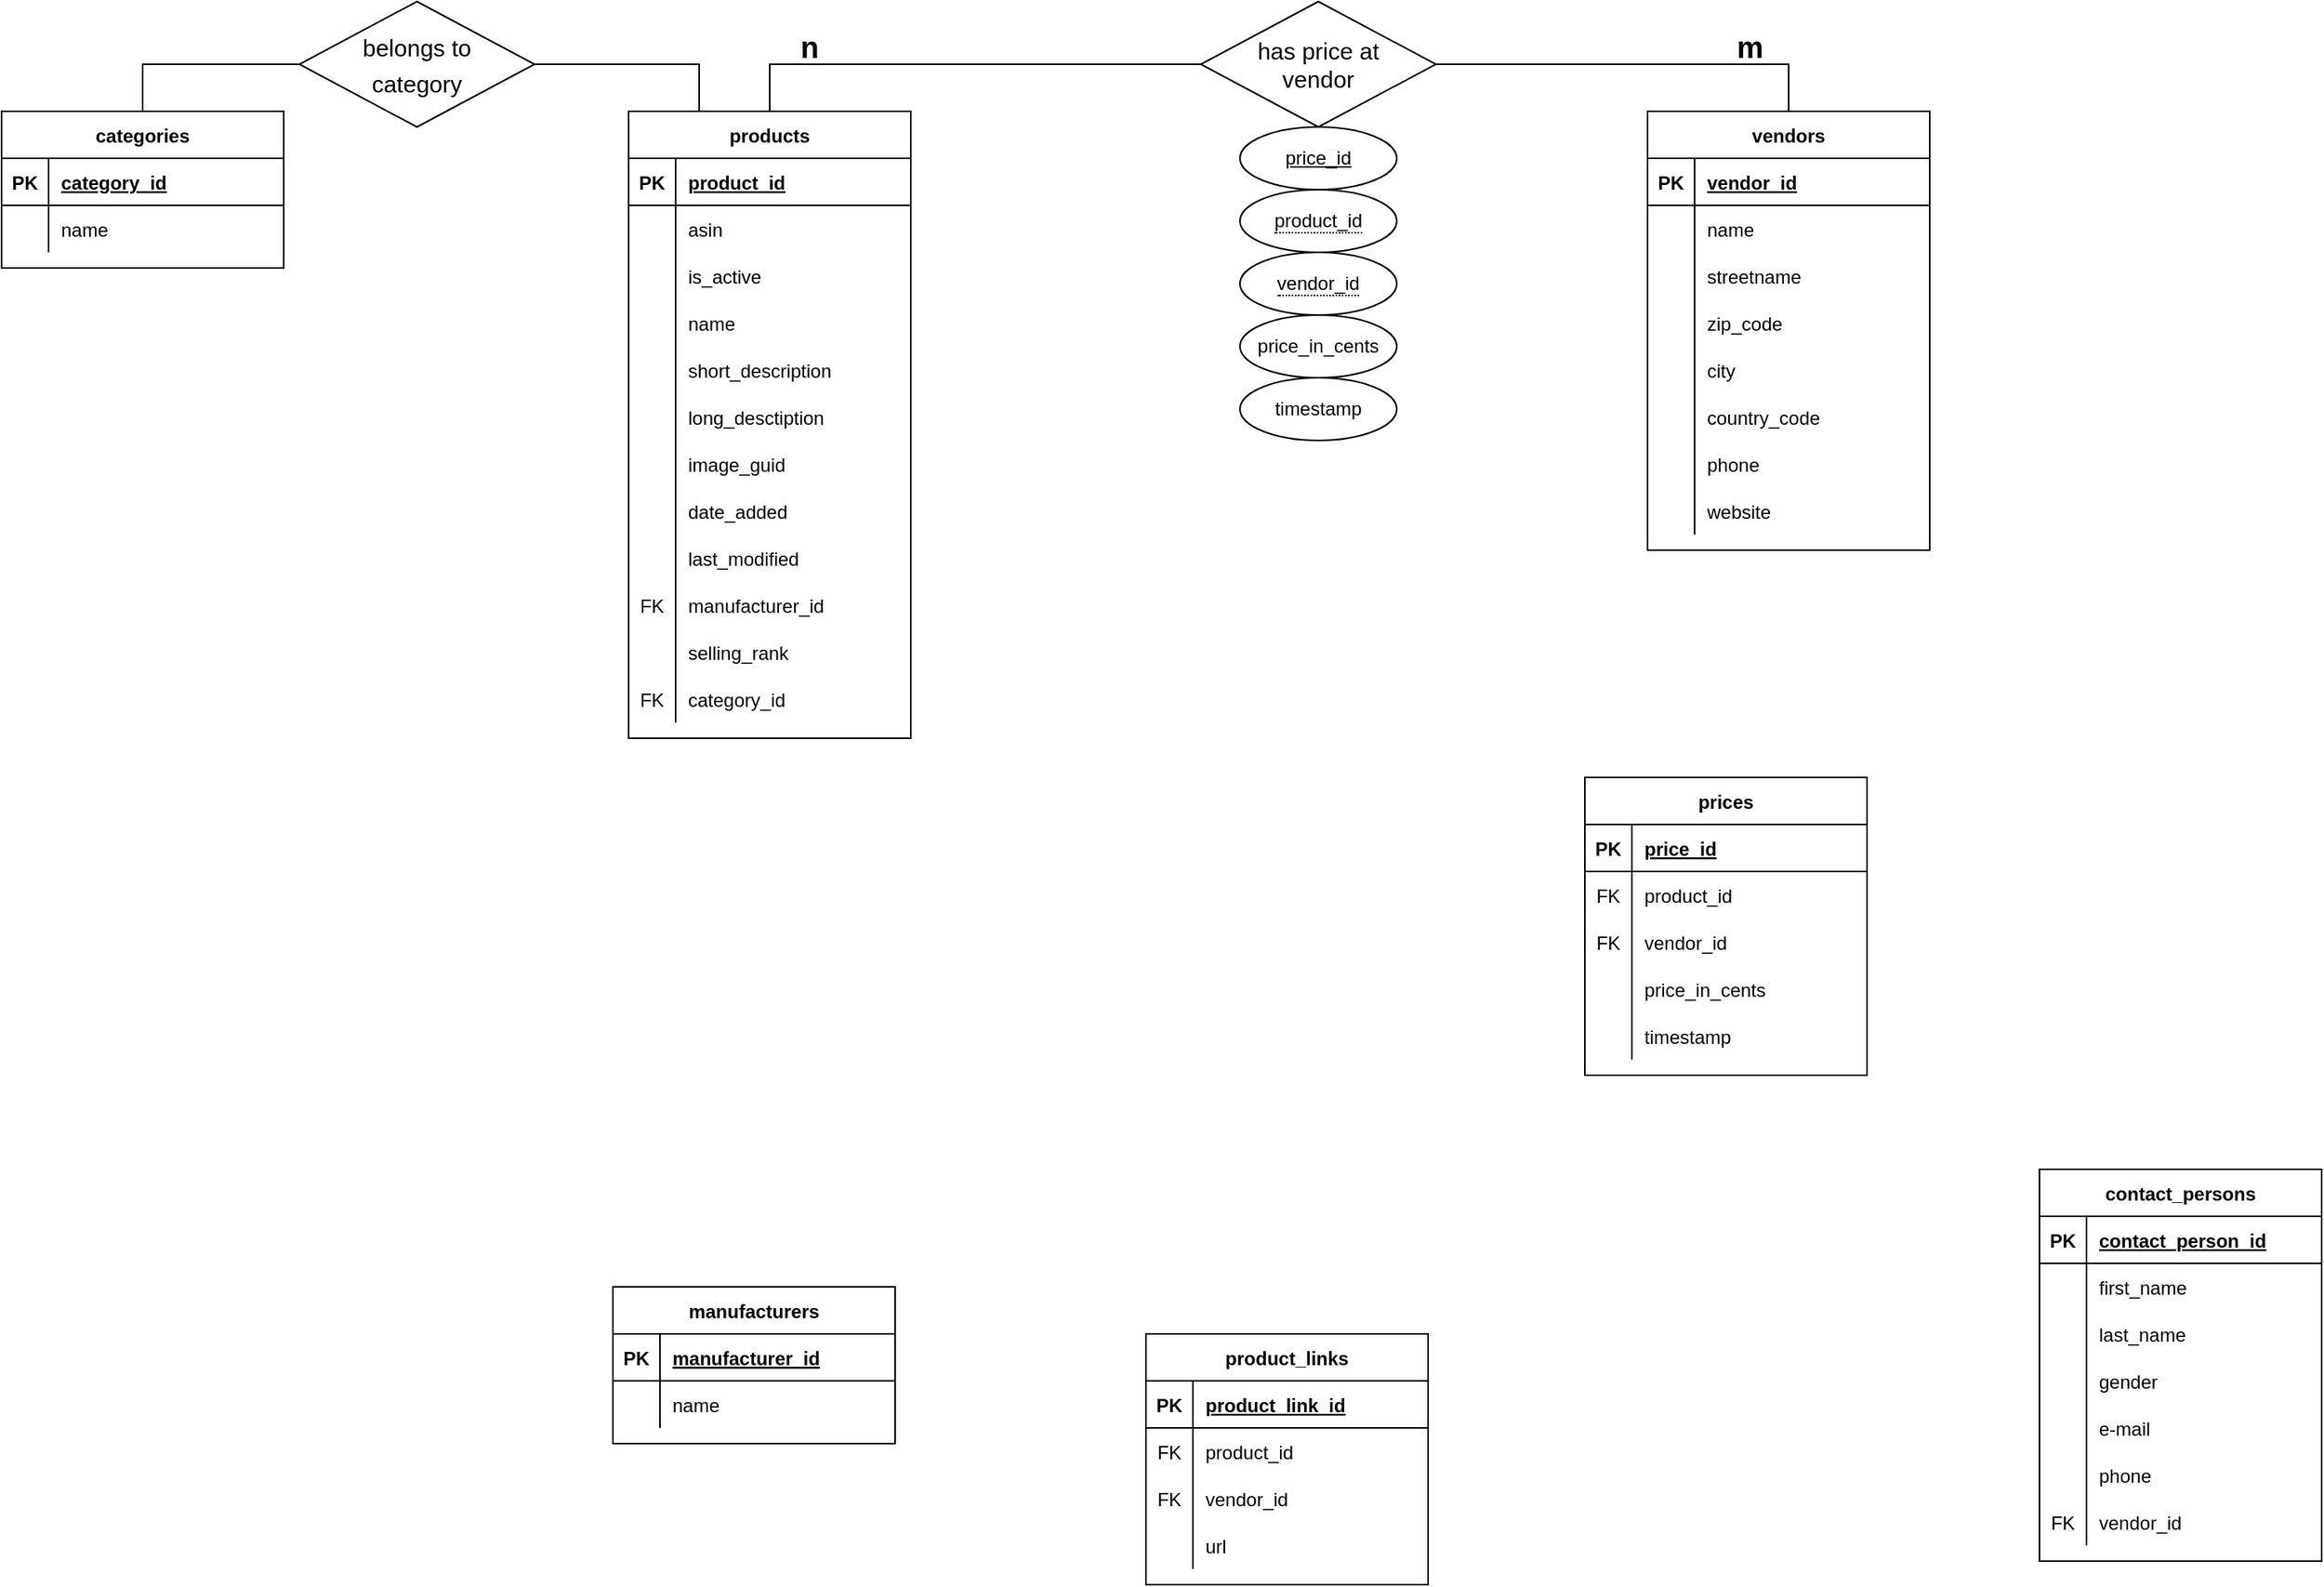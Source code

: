 <mxfile version="13.10.0" type="github">
  <diagram id="FPyRA7wo-ujURyNpJayc" name="Page-1">
    <mxGraphModel dx="1941" dy="1120" grid="1" gridSize="10" guides="1" tooltips="1" connect="1" arrows="1" fold="1" page="1" pageScale="1" pageWidth="827" pageHeight="1169" math="0" shadow="0">
      <root>
        <mxCell id="0" />
        <mxCell id="1" parent="0" />
        <mxCell id="eapyg9Jbp8PL5M-LjnbU-158" style="edgeStyle=orthogonalEdgeStyle;rounded=0;orthogonalLoop=1;jettySize=auto;html=1;exitX=0.25;exitY=0;exitDx=0;exitDy=0;entryX=1;entryY=0.5;entryDx=0;entryDy=0;fontSize=19;endArrow=none;endFill=0;" edge="1" parent="1" source="eapyg9Jbp8PL5M-LjnbU-1" target="eapyg9Jbp8PL5M-LjnbU-157">
          <mxGeometry relative="1" as="geometry" />
        </mxCell>
        <mxCell id="eapyg9Jbp8PL5M-LjnbU-1" value="products" style="shape=table;startSize=30;container=1;collapsible=1;childLayout=tableLayout;fixedRows=1;rowLines=0;fontStyle=1;align=center;resizeLast=1;" vertex="1" parent="1">
          <mxGeometry x="120" y="160" width="180" height="400" as="geometry" />
        </mxCell>
        <mxCell id="eapyg9Jbp8PL5M-LjnbU-2" value="" style="shape=partialRectangle;collapsible=0;dropTarget=0;pointerEvents=0;fillColor=none;top=0;left=0;bottom=1;right=0;points=[[0,0.5],[1,0.5]];portConstraint=eastwest;" vertex="1" parent="eapyg9Jbp8PL5M-LjnbU-1">
          <mxGeometry y="30" width="180" height="30" as="geometry" />
        </mxCell>
        <mxCell id="eapyg9Jbp8PL5M-LjnbU-3" value="PK" style="shape=partialRectangle;connectable=0;fillColor=none;top=0;left=0;bottom=0;right=0;fontStyle=1;overflow=hidden;" vertex="1" parent="eapyg9Jbp8PL5M-LjnbU-2">
          <mxGeometry width="30" height="30" as="geometry" />
        </mxCell>
        <mxCell id="eapyg9Jbp8PL5M-LjnbU-4" value="product_id" style="shape=partialRectangle;connectable=0;fillColor=none;top=0;left=0;bottom=0;right=0;align=left;spacingLeft=6;fontStyle=5;overflow=hidden;" vertex="1" parent="eapyg9Jbp8PL5M-LjnbU-2">
          <mxGeometry x="30" width="150" height="30" as="geometry" />
        </mxCell>
        <mxCell id="eapyg9Jbp8PL5M-LjnbU-5" value="" style="shape=partialRectangle;collapsible=0;dropTarget=0;pointerEvents=0;fillColor=none;top=0;left=0;bottom=0;right=0;points=[[0,0.5],[1,0.5]];portConstraint=eastwest;" vertex="1" parent="eapyg9Jbp8PL5M-LjnbU-1">
          <mxGeometry y="60" width="180" height="30" as="geometry" />
        </mxCell>
        <mxCell id="eapyg9Jbp8PL5M-LjnbU-6" value="" style="shape=partialRectangle;connectable=0;fillColor=none;top=0;left=0;bottom=0;right=0;editable=1;overflow=hidden;" vertex="1" parent="eapyg9Jbp8PL5M-LjnbU-5">
          <mxGeometry width="30" height="30" as="geometry" />
        </mxCell>
        <mxCell id="eapyg9Jbp8PL5M-LjnbU-7" value="asin" style="shape=partialRectangle;connectable=0;fillColor=none;top=0;left=0;bottom=0;right=0;align=left;spacingLeft=6;overflow=hidden;" vertex="1" parent="eapyg9Jbp8PL5M-LjnbU-5">
          <mxGeometry x="30" width="150" height="30" as="geometry" />
        </mxCell>
        <mxCell id="eapyg9Jbp8PL5M-LjnbU-8" value="" style="shape=partialRectangle;collapsible=0;dropTarget=0;pointerEvents=0;fillColor=none;top=0;left=0;bottom=0;right=0;points=[[0,0.5],[1,0.5]];portConstraint=eastwest;" vertex="1" parent="eapyg9Jbp8PL5M-LjnbU-1">
          <mxGeometry y="90" width="180" height="30" as="geometry" />
        </mxCell>
        <mxCell id="eapyg9Jbp8PL5M-LjnbU-9" value="" style="shape=partialRectangle;connectable=0;fillColor=none;top=0;left=0;bottom=0;right=0;editable=1;overflow=hidden;" vertex="1" parent="eapyg9Jbp8PL5M-LjnbU-8">
          <mxGeometry width="30" height="30" as="geometry" />
        </mxCell>
        <mxCell id="eapyg9Jbp8PL5M-LjnbU-10" value="is_active" style="shape=partialRectangle;connectable=0;fillColor=none;top=0;left=0;bottom=0;right=0;align=left;spacingLeft=6;overflow=hidden;" vertex="1" parent="eapyg9Jbp8PL5M-LjnbU-8">
          <mxGeometry x="30" width="150" height="30" as="geometry" />
        </mxCell>
        <mxCell id="eapyg9Jbp8PL5M-LjnbU-11" value="" style="shape=partialRectangle;collapsible=0;dropTarget=0;pointerEvents=0;fillColor=none;top=0;left=0;bottom=0;right=0;points=[[0,0.5],[1,0.5]];portConstraint=eastwest;" vertex="1" parent="eapyg9Jbp8PL5M-LjnbU-1">
          <mxGeometry y="120" width="180" height="30" as="geometry" />
        </mxCell>
        <mxCell id="eapyg9Jbp8PL5M-LjnbU-12" value="" style="shape=partialRectangle;connectable=0;fillColor=none;top=0;left=0;bottom=0;right=0;editable=1;overflow=hidden;" vertex="1" parent="eapyg9Jbp8PL5M-LjnbU-11">
          <mxGeometry width="30" height="30" as="geometry" />
        </mxCell>
        <mxCell id="eapyg9Jbp8PL5M-LjnbU-13" value="name" style="shape=partialRectangle;connectable=0;fillColor=none;top=0;left=0;bottom=0;right=0;align=left;spacingLeft=6;overflow=hidden;" vertex="1" parent="eapyg9Jbp8PL5M-LjnbU-11">
          <mxGeometry x="30" width="150" height="30" as="geometry" />
        </mxCell>
        <mxCell id="eapyg9Jbp8PL5M-LjnbU-116" style="shape=partialRectangle;collapsible=0;dropTarget=0;pointerEvents=0;fillColor=none;top=0;left=0;bottom=0;right=0;points=[[0,0.5],[1,0.5]];portConstraint=eastwest;" vertex="1" parent="eapyg9Jbp8PL5M-LjnbU-1">
          <mxGeometry y="150" width="180" height="30" as="geometry" />
        </mxCell>
        <mxCell id="eapyg9Jbp8PL5M-LjnbU-117" style="shape=partialRectangle;connectable=0;fillColor=none;top=0;left=0;bottom=0;right=0;editable=1;overflow=hidden;" vertex="1" parent="eapyg9Jbp8PL5M-LjnbU-116">
          <mxGeometry width="30" height="30" as="geometry" />
        </mxCell>
        <mxCell id="eapyg9Jbp8PL5M-LjnbU-118" value="short_description" style="shape=partialRectangle;connectable=0;fillColor=none;top=0;left=0;bottom=0;right=0;align=left;spacingLeft=6;overflow=hidden;" vertex="1" parent="eapyg9Jbp8PL5M-LjnbU-116">
          <mxGeometry x="30" width="150" height="30" as="geometry" />
        </mxCell>
        <mxCell id="eapyg9Jbp8PL5M-LjnbU-113" style="shape=partialRectangle;collapsible=0;dropTarget=0;pointerEvents=0;fillColor=none;top=0;left=0;bottom=0;right=0;points=[[0,0.5],[1,0.5]];portConstraint=eastwest;" vertex="1" parent="eapyg9Jbp8PL5M-LjnbU-1">
          <mxGeometry y="180" width="180" height="30" as="geometry" />
        </mxCell>
        <mxCell id="eapyg9Jbp8PL5M-LjnbU-114" style="shape=partialRectangle;connectable=0;fillColor=none;top=0;left=0;bottom=0;right=0;editable=1;overflow=hidden;" vertex="1" parent="eapyg9Jbp8PL5M-LjnbU-113">
          <mxGeometry width="30" height="30" as="geometry" />
        </mxCell>
        <mxCell id="eapyg9Jbp8PL5M-LjnbU-115" value="long_desctiption" style="shape=partialRectangle;connectable=0;fillColor=none;top=0;left=0;bottom=0;right=0;align=left;spacingLeft=6;overflow=hidden;" vertex="1" parent="eapyg9Jbp8PL5M-LjnbU-113">
          <mxGeometry x="30" width="150" height="30" as="geometry" />
        </mxCell>
        <mxCell id="eapyg9Jbp8PL5M-LjnbU-110" style="shape=partialRectangle;collapsible=0;dropTarget=0;pointerEvents=0;fillColor=none;top=0;left=0;bottom=0;right=0;points=[[0,0.5],[1,0.5]];portConstraint=eastwest;" vertex="1" parent="eapyg9Jbp8PL5M-LjnbU-1">
          <mxGeometry y="210" width="180" height="30" as="geometry" />
        </mxCell>
        <mxCell id="eapyg9Jbp8PL5M-LjnbU-111" style="shape=partialRectangle;connectable=0;fillColor=none;top=0;left=0;bottom=0;right=0;editable=1;overflow=hidden;" vertex="1" parent="eapyg9Jbp8PL5M-LjnbU-110">
          <mxGeometry width="30" height="30" as="geometry" />
        </mxCell>
        <mxCell id="eapyg9Jbp8PL5M-LjnbU-112" value="image_guid" style="shape=partialRectangle;connectable=0;fillColor=none;top=0;left=0;bottom=0;right=0;align=left;spacingLeft=6;overflow=hidden;" vertex="1" parent="eapyg9Jbp8PL5M-LjnbU-110">
          <mxGeometry x="30" width="150" height="30" as="geometry" />
        </mxCell>
        <mxCell id="eapyg9Jbp8PL5M-LjnbU-107" style="shape=partialRectangle;collapsible=0;dropTarget=0;pointerEvents=0;fillColor=none;top=0;left=0;bottom=0;right=0;points=[[0,0.5],[1,0.5]];portConstraint=eastwest;" vertex="1" parent="eapyg9Jbp8PL5M-LjnbU-1">
          <mxGeometry y="240" width="180" height="30" as="geometry" />
        </mxCell>
        <mxCell id="eapyg9Jbp8PL5M-LjnbU-108" style="shape=partialRectangle;connectable=0;fillColor=none;top=0;left=0;bottom=0;right=0;editable=1;overflow=hidden;" vertex="1" parent="eapyg9Jbp8PL5M-LjnbU-107">
          <mxGeometry width="30" height="30" as="geometry" />
        </mxCell>
        <mxCell id="eapyg9Jbp8PL5M-LjnbU-109" value="date_added" style="shape=partialRectangle;connectable=0;fillColor=none;top=0;left=0;bottom=0;right=0;align=left;spacingLeft=6;overflow=hidden;" vertex="1" parent="eapyg9Jbp8PL5M-LjnbU-107">
          <mxGeometry x="30" width="150" height="30" as="geometry" />
        </mxCell>
        <mxCell id="eapyg9Jbp8PL5M-LjnbU-104" style="shape=partialRectangle;collapsible=0;dropTarget=0;pointerEvents=0;fillColor=none;top=0;left=0;bottom=0;right=0;points=[[0,0.5],[1,0.5]];portConstraint=eastwest;" vertex="1" parent="eapyg9Jbp8PL5M-LjnbU-1">
          <mxGeometry y="270" width="180" height="30" as="geometry" />
        </mxCell>
        <mxCell id="eapyg9Jbp8PL5M-LjnbU-105" style="shape=partialRectangle;connectable=0;fillColor=none;top=0;left=0;bottom=0;right=0;editable=1;overflow=hidden;" vertex="1" parent="eapyg9Jbp8PL5M-LjnbU-104">
          <mxGeometry width="30" height="30" as="geometry" />
        </mxCell>
        <mxCell id="eapyg9Jbp8PL5M-LjnbU-106" value="last_modified" style="shape=partialRectangle;connectable=0;fillColor=none;top=0;left=0;bottom=0;right=0;align=left;spacingLeft=6;overflow=hidden;" vertex="1" parent="eapyg9Jbp8PL5M-LjnbU-104">
          <mxGeometry x="30" width="150" height="30" as="geometry" />
        </mxCell>
        <mxCell id="eapyg9Jbp8PL5M-LjnbU-128" style="shape=partialRectangle;collapsible=0;dropTarget=0;pointerEvents=0;fillColor=none;top=0;left=0;bottom=0;right=0;points=[[0,0.5],[1,0.5]];portConstraint=eastwest;" vertex="1" parent="eapyg9Jbp8PL5M-LjnbU-1">
          <mxGeometry y="300" width="180" height="30" as="geometry" />
        </mxCell>
        <mxCell id="eapyg9Jbp8PL5M-LjnbU-129" value="FK" style="shape=partialRectangle;connectable=0;fillColor=none;top=0;left=0;bottom=0;right=0;editable=1;overflow=hidden;" vertex="1" parent="eapyg9Jbp8PL5M-LjnbU-128">
          <mxGeometry width="30" height="30" as="geometry" />
        </mxCell>
        <mxCell id="eapyg9Jbp8PL5M-LjnbU-130" value="manufacturer_id" style="shape=partialRectangle;connectable=0;fillColor=none;top=0;left=0;bottom=0;right=0;align=left;spacingLeft=6;overflow=hidden;" vertex="1" parent="eapyg9Jbp8PL5M-LjnbU-128">
          <mxGeometry x="30" width="150" height="30" as="geometry" />
        </mxCell>
        <mxCell id="eapyg9Jbp8PL5M-LjnbU-125" style="shape=partialRectangle;collapsible=0;dropTarget=0;pointerEvents=0;fillColor=none;top=0;left=0;bottom=0;right=0;points=[[0,0.5],[1,0.5]];portConstraint=eastwest;" vertex="1" parent="eapyg9Jbp8PL5M-LjnbU-1">
          <mxGeometry y="330" width="180" height="30" as="geometry" />
        </mxCell>
        <mxCell id="eapyg9Jbp8PL5M-LjnbU-126" style="shape=partialRectangle;connectable=0;fillColor=none;top=0;left=0;bottom=0;right=0;editable=1;overflow=hidden;" vertex="1" parent="eapyg9Jbp8PL5M-LjnbU-125">
          <mxGeometry width="30" height="30" as="geometry" />
        </mxCell>
        <mxCell id="eapyg9Jbp8PL5M-LjnbU-127" value="selling_rank" style="shape=partialRectangle;connectable=0;fillColor=none;top=0;left=0;bottom=0;right=0;align=left;spacingLeft=6;overflow=hidden;" vertex="1" parent="eapyg9Jbp8PL5M-LjnbU-125">
          <mxGeometry x="30" width="150" height="30" as="geometry" />
        </mxCell>
        <mxCell id="eapyg9Jbp8PL5M-LjnbU-122" style="shape=partialRectangle;collapsible=0;dropTarget=0;pointerEvents=0;fillColor=none;top=0;left=0;bottom=0;right=0;points=[[0,0.5],[1,0.5]];portConstraint=eastwest;" vertex="1" parent="eapyg9Jbp8PL5M-LjnbU-1">
          <mxGeometry y="360" width="180" height="30" as="geometry" />
        </mxCell>
        <mxCell id="eapyg9Jbp8PL5M-LjnbU-123" value="FK" style="shape=partialRectangle;connectable=0;fillColor=none;top=0;left=0;bottom=0;right=0;editable=1;overflow=hidden;" vertex="1" parent="eapyg9Jbp8PL5M-LjnbU-122">
          <mxGeometry width="30" height="30" as="geometry" />
        </mxCell>
        <mxCell id="eapyg9Jbp8PL5M-LjnbU-124" value="category_id" style="shape=partialRectangle;connectable=0;fillColor=none;top=0;left=0;bottom=0;right=0;align=left;spacingLeft=6;overflow=hidden;" vertex="1" parent="eapyg9Jbp8PL5M-LjnbU-122">
          <mxGeometry x="30" width="150" height="30" as="geometry" />
        </mxCell>
        <mxCell id="eapyg9Jbp8PL5M-LjnbU-14" value="categories" style="shape=table;startSize=30;container=1;collapsible=1;childLayout=tableLayout;fixedRows=1;rowLines=0;fontStyle=1;align=center;resizeLast=1;" vertex="1" parent="1">
          <mxGeometry x="-280" y="160" width="180" height="100" as="geometry" />
        </mxCell>
        <mxCell id="eapyg9Jbp8PL5M-LjnbU-15" value="" style="shape=partialRectangle;collapsible=0;dropTarget=0;pointerEvents=0;fillColor=none;top=0;left=0;bottom=1;right=0;points=[[0,0.5],[1,0.5]];portConstraint=eastwest;" vertex="1" parent="eapyg9Jbp8PL5M-LjnbU-14">
          <mxGeometry y="30" width="180" height="30" as="geometry" />
        </mxCell>
        <mxCell id="eapyg9Jbp8PL5M-LjnbU-16" value="PK" style="shape=partialRectangle;connectable=0;fillColor=none;top=0;left=0;bottom=0;right=0;fontStyle=1;overflow=hidden;" vertex="1" parent="eapyg9Jbp8PL5M-LjnbU-15">
          <mxGeometry width="30" height="30" as="geometry" />
        </mxCell>
        <mxCell id="eapyg9Jbp8PL5M-LjnbU-17" value="category_id" style="shape=partialRectangle;connectable=0;fillColor=none;top=0;left=0;bottom=0;right=0;align=left;spacingLeft=6;fontStyle=5;overflow=hidden;" vertex="1" parent="eapyg9Jbp8PL5M-LjnbU-15">
          <mxGeometry x="30" width="150" height="30" as="geometry" />
        </mxCell>
        <mxCell id="eapyg9Jbp8PL5M-LjnbU-18" value="" style="shape=partialRectangle;collapsible=0;dropTarget=0;pointerEvents=0;fillColor=none;top=0;left=0;bottom=0;right=0;points=[[0,0.5],[1,0.5]];portConstraint=eastwest;" vertex="1" parent="eapyg9Jbp8PL5M-LjnbU-14">
          <mxGeometry y="60" width="180" height="30" as="geometry" />
        </mxCell>
        <mxCell id="eapyg9Jbp8PL5M-LjnbU-19" value="" style="shape=partialRectangle;connectable=0;fillColor=none;top=0;left=0;bottom=0;right=0;editable=1;overflow=hidden;" vertex="1" parent="eapyg9Jbp8PL5M-LjnbU-18">
          <mxGeometry width="30" height="30" as="geometry" />
        </mxCell>
        <mxCell id="eapyg9Jbp8PL5M-LjnbU-20" value="name" style="shape=partialRectangle;connectable=0;fillColor=none;top=0;left=0;bottom=0;right=0;align=left;spacingLeft=6;overflow=hidden;" vertex="1" parent="eapyg9Jbp8PL5M-LjnbU-18">
          <mxGeometry x="30" width="150" height="30" as="geometry" />
        </mxCell>
        <mxCell id="eapyg9Jbp8PL5M-LjnbU-27" value="contact_persons" style="shape=table;startSize=30;container=1;collapsible=1;childLayout=tableLayout;fixedRows=1;rowLines=0;fontStyle=1;align=center;resizeLast=1;" vertex="1" parent="1">
          <mxGeometry x="1020" y="835" width="180" height="250" as="geometry" />
        </mxCell>
        <mxCell id="eapyg9Jbp8PL5M-LjnbU-28" value="" style="shape=partialRectangle;collapsible=0;dropTarget=0;pointerEvents=0;fillColor=none;top=0;left=0;bottom=1;right=0;points=[[0,0.5],[1,0.5]];portConstraint=eastwest;" vertex="1" parent="eapyg9Jbp8PL5M-LjnbU-27">
          <mxGeometry y="30" width="180" height="30" as="geometry" />
        </mxCell>
        <mxCell id="eapyg9Jbp8PL5M-LjnbU-29" value="PK" style="shape=partialRectangle;connectable=0;fillColor=none;top=0;left=0;bottom=0;right=0;fontStyle=1;overflow=hidden;" vertex="1" parent="eapyg9Jbp8PL5M-LjnbU-28">
          <mxGeometry width="30" height="30" as="geometry" />
        </mxCell>
        <mxCell id="eapyg9Jbp8PL5M-LjnbU-30" value="contact_person_id" style="shape=partialRectangle;connectable=0;fillColor=none;top=0;left=0;bottom=0;right=0;align=left;spacingLeft=6;fontStyle=5;overflow=hidden;" vertex="1" parent="eapyg9Jbp8PL5M-LjnbU-28">
          <mxGeometry x="30" width="150" height="30" as="geometry" />
        </mxCell>
        <mxCell id="eapyg9Jbp8PL5M-LjnbU-31" value="" style="shape=partialRectangle;collapsible=0;dropTarget=0;pointerEvents=0;fillColor=none;top=0;left=0;bottom=0;right=0;points=[[0,0.5],[1,0.5]];portConstraint=eastwest;" vertex="1" parent="eapyg9Jbp8PL5M-LjnbU-27">
          <mxGeometry y="60" width="180" height="30" as="geometry" />
        </mxCell>
        <mxCell id="eapyg9Jbp8PL5M-LjnbU-32" value="" style="shape=partialRectangle;connectable=0;fillColor=none;top=0;left=0;bottom=0;right=0;editable=1;overflow=hidden;" vertex="1" parent="eapyg9Jbp8PL5M-LjnbU-31">
          <mxGeometry width="30" height="30" as="geometry" />
        </mxCell>
        <mxCell id="eapyg9Jbp8PL5M-LjnbU-33" value="first_name" style="shape=partialRectangle;connectable=0;fillColor=none;top=0;left=0;bottom=0;right=0;align=left;spacingLeft=6;overflow=hidden;" vertex="1" parent="eapyg9Jbp8PL5M-LjnbU-31">
          <mxGeometry x="30" width="150" height="30" as="geometry" />
        </mxCell>
        <mxCell id="eapyg9Jbp8PL5M-LjnbU-34" value="" style="shape=partialRectangle;collapsible=0;dropTarget=0;pointerEvents=0;fillColor=none;top=0;left=0;bottom=0;right=0;points=[[0,0.5],[1,0.5]];portConstraint=eastwest;" vertex="1" parent="eapyg9Jbp8PL5M-LjnbU-27">
          <mxGeometry y="90" width="180" height="30" as="geometry" />
        </mxCell>
        <mxCell id="eapyg9Jbp8PL5M-LjnbU-35" value="" style="shape=partialRectangle;connectable=0;fillColor=none;top=0;left=0;bottom=0;right=0;editable=1;overflow=hidden;" vertex="1" parent="eapyg9Jbp8PL5M-LjnbU-34">
          <mxGeometry width="30" height="30" as="geometry" />
        </mxCell>
        <mxCell id="eapyg9Jbp8PL5M-LjnbU-36" value="last_name" style="shape=partialRectangle;connectable=0;fillColor=none;top=0;left=0;bottom=0;right=0;align=left;spacingLeft=6;overflow=hidden;" vertex="1" parent="eapyg9Jbp8PL5M-LjnbU-34">
          <mxGeometry x="30" width="150" height="30" as="geometry" />
        </mxCell>
        <mxCell id="eapyg9Jbp8PL5M-LjnbU-37" value="" style="shape=partialRectangle;collapsible=0;dropTarget=0;pointerEvents=0;fillColor=none;top=0;left=0;bottom=0;right=0;points=[[0,0.5],[1,0.5]];portConstraint=eastwest;" vertex="1" parent="eapyg9Jbp8PL5M-LjnbU-27">
          <mxGeometry y="120" width="180" height="30" as="geometry" />
        </mxCell>
        <mxCell id="eapyg9Jbp8PL5M-LjnbU-38" value="" style="shape=partialRectangle;connectable=0;fillColor=none;top=0;left=0;bottom=0;right=0;editable=1;overflow=hidden;" vertex="1" parent="eapyg9Jbp8PL5M-LjnbU-37">
          <mxGeometry width="30" height="30" as="geometry" />
        </mxCell>
        <mxCell id="eapyg9Jbp8PL5M-LjnbU-39" value="gender" style="shape=partialRectangle;connectable=0;fillColor=none;top=0;left=0;bottom=0;right=0;align=left;spacingLeft=6;overflow=hidden;" vertex="1" parent="eapyg9Jbp8PL5M-LjnbU-37">
          <mxGeometry x="30" width="150" height="30" as="geometry" />
        </mxCell>
        <mxCell id="eapyg9Jbp8PL5M-LjnbU-101" style="shape=partialRectangle;collapsible=0;dropTarget=0;pointerEvents=0;fillColor=none;top=0;left=0;bottom=0;right=0;points=[[0,0.5],[1,0.5]];portConstraint=eastwest;" vertex="1" parent="eapyg9Jbp8PL5M-LjnbU-27">
          <mxGeometry y="150" width="180" height="30" as="geometry" />
        </mxCell>
        <mxCell id="eapyg9Jbp8PL5M-LjnbU-102" style="shape=partialRectangle;connectable=0;fillColor=none;top=0;left=0;bottom=0;right=0;editable=1;overflow=hidden;" vertex="1" parent="eapyg9Jbp8PL5M-LjnbU-101">
          <mxGeometry width="30" height="30" as="geometry" />
        </mxCell>
        <mxCell id="eapyg9Jbp8PL5M-LjnbU-103" value="e-mail" style="shape=partialRectangle;connectable=0;fillColor=none;top=0;left=0;bottom=0;right=0;align=left;spacingLeft=6;overflow=hidden;" vertex="1" parent="eapyg9Jbp8PL5M-LjnbU-101">
          <mxGeometry x="30" width="150" height="30" as="geometry" />
        </mxCell>
        <mxCell id="eapyg9Jbp8PL5M-LjnbU-98" style="shape=partialRectangle;collapsible=0;dropTarget=0;pointerEvents=0;fillColor=none;top=0;left=0;bottom=0;right=0;points=[[0,0.5],[1,0.5]];portConstraint=eastwest;" vertex="1" parent="eapyg9Jbp8PL5M-LjnbU-27">
          <mxGeometry y="180" width="180" height="30" as="geometry" />
        </mxCell>
        <mxCell id="eapyg9Jbp8PL5M-LjnbU-99" style="shape=partialRectangle;connectable=0;fillColor=none;top=0;left=0;bottom=0;right=0;editable=1;overflow=hidden;" vertex="1" parent="eapyg9Jbp8PL5M-LjnbU-98">
          <mxGeometry width="30" height="30" as="geometry" />
        </mxCell>
        <mxCell id="eapyg9Jbp8PL5M-LjnbU-100" value="phone" style="shape=partialRectangle;connectable=0;fillColor=none;top=0;left=0;bottom=0;right=0;align=left;spacingLeft=6;overflow=hidden;" vertex="1" parent="eapyg9Jbp8PL5M-LjnbU-98">
          <mxGeometry x="30" width="150" height="30" as="geometry" />
        </mxCell>
        <mxCell id="eapyg9Jbp8PL5M-LjnbU-95" style="shape=partialRectangle;collapsible=0;dropTarget=0;pointerEvents=0;fillColor=none;top=0;left=0;bottom=0;right=0;points=[[0,0.5],[1,0.5]];portConstraint=eastwest;" vertex="1" parent="eapyg9Jbp8PL5M-LjnbU-27">
          <mxGeometry y="210" width="180" height="30" as="geometry" />
        </mxCell>
        <mxCell id="eapyg9Jbp8PL5M-LjnbU-96" value="FK" style="shape=partialRectangle;connectable=0;fillColor=none;top=0;left=0;bottom=0;right=0;editable=1;overflow=hidden;" vertex="1" parent="eapyg9Jbp8PL5M-LjnbU-95">
          <mxGeometry width="30" height="30" as="geometry" />
        </mxCell>
        <mxCell id="eapyg9Jbp8PL5M-LjnbU-97" value="vendor_id" style="shape=partialRectangle;connectable=0;fillColor=none;top=0;left=0;bottom=0;right=0;align=left;spacingLeft=6;overflow=hidden;" vertex="1" parent="eapyg9Jbp8PL5M-LjnbU-95">
          <mxGeometry x="30" width="150" height="30" as="geometry" />
        </mxCell>
        <mxCell id="eapyg9Jbp8PL5M-LjnbU-40" value="manufacturers" style="shape=table;startSize=30;container=1;collapsible=1;childLayout=tableLayout;fixedRows=1;rowLines=0;fontStyle=1;align=center;resizeLast=1;" vertex="1" parent="1">
          <mxGeometry x="110" y="910" width="180" height="100" as="geometry" />
        </mxCell>
        <mxCell id="eapyg9Jbp8PL5M-LjnbU-41" value="" style="shape=partialRectangle;collapsible=0;dropTarget=0;pointerEvents=0;fillColor=none;top=0;left=0;bottom=1;right=0;points=[[0,0.5],[1,0.5]];portConstraint=eastwest;" vertex="1" parent="eapyg9Jbp8PL5M-LjnbU-40">
          <mxGeometry y="30" width="180" height="30" as="geometry" />
        </mxCell>
        <mxCell id="eapyg9Jbp8PL5M-LjnbU-42" value="PK" style="shape=partialRectangle;connectable=0;fillColor=none;top=0;left=0;bottom=0;right=0;fontStyle=1;overflow=hidden;" vertex="1" parent="eapyg9Jbp8PL5M-LjnbU-41">
          <mxGeometry width="30" height="30" as="geometry" />
        </mxCell>
        <mxCell id="eapyg9Jbp8PL5M-LjnbU-43" value="manufacturer_id" style="shape=partialRectangle;connectable=0;fillColor=none;top=0;left=0;bottom=0;right=0;align=left;spacingLeft=6;fontStyle=5;overflow=hidden;" vertex="1" parent="eapyg9Jbp8PL5M-LjnbU-41">
          <mxGeometry x="30" width="150" height="30" as="geometry" />
        </mxCell>
        <mxCell id="eapyg9Jbp8PL5M-LjnbU-44" value="" style="shape=partialRectangle;collapsible=0;dropTarget=0;pointerEvents=0;fillColor=none;top=0;left=0;bottom=0;right=0;points=[[0,0.5],[1,0.5]];portConstraint=eastwest;" vertex="1" parent="eapyg9Jbp8PL5M-LjnbU-40">
          <mxGeometry y="60" width="180" height="30" as="geometry" />
        </mxCell>
        <mxCell id="eapyg9Jbp8PL5M-LjnbU-45" value="" style="shape=partialRectangle;connectable=0;fillColor=none;top=0;left=0;bottom=0;right=0;editable=1;overflow=hidden;" vertex="1" parent="eapyg9Jbp8PL5M-LjnbU-44">
          <mxGeometry width="30" height="30" as="geometry" />
        </mxCell>
        <mxCell id="eapyg9Jbp8PL5M-LjnbU-46" value="name" style="shape=partialRectangle;connectable=0;fillColor=none;top=0;left=0;bottom=0;right=0;align=left;spacingLeft=6;overflow=hidden;" vertex="1" parent="eapyg9Jbp8PL5M-LjnbU-44">
          <mxGeometry x="30" width="150" height="30" as="geometry" />
        </mxCell>
        <mxCell id="eapyg9Jbp8PL5M-LjnbU-53" value="prices" style="shape=table;startSize=30;container=1;collapsible=1;childLayout=tableLayout;fixedRows=1;rowLines=0;fontStyle=1;align=center;resizeLast=1;" vertex="1" parent="1">
          <mxGeometry x="730" y="585" width="180" height="190" as="geometry" />
        </mxCell>
        <mxCell id="eapyg9Jbp8PL5M-LjnbU-54" value="" style="shape=partialRectangle;collapsible=0;dropTarget=0;pointerEvents=0;fillColor=none;top=0;left=0;bottom=1;right=0;points=[[0,0.5],[1,0.5]];portConstraint=eastwest;" vertex="1" parent="eapyg9Jbp8PL5M-LjnbU-53">
          <mxGeometry y="30" width="180" height="30" as="geometry" />
        </mxCell>
        <mxCell id="eapyg9Jbp8PL5M-LjnbU-55" value="PK" style="shape=partialRectangle;connectable=0;fillColor=none;top=0;left=0;bottom=0;right=0;fontStyle=1;overflow=hidden;" vertex="1" parent="eapyg9Jbp8PL5M-LjnbU-54">
          <mxGeometry width="30" height="30" as="geometry" />
        </mxCell>
        <mxCell id="eapyg9Jbp8PL5M-LjnbU-56" value="price_id" style="shape=partialRectangle;connectable=0;fillColor=none;top=0;left=0;bottom=0;right=0;align=left;spacingLeft=6;fontStyle=5;overflow=hidden;" vertex="1" parent="eapyg9Jbp8PL5M-LjnbU-54">
          <mxGeometry x="30" width="150" height="30" as="geometry" />
        </mxCell>
        <mxCell id="eapyg9Jbp8PL5M-LjnbU-57" value="" style="shape=partialRectangle;collapsible=0;dropTarget=0;pointerEvents=0;fillColor=none;top=0;left=0;bottom=0;right=0;points=[[0,0.5],[1,0.5]];portConstraint=eastwest;" vertex="1" parent="eapyg9Jbp8PL5M-LjnbU-53">
          <mxGeometry y="60" width="180" height="30" as="geometry" />
        </mxCell>
        <mxCell id="eapyg9Jbp8PL5M-LjnbU-58" value="FK" style="shape=partialRectangle;connectable=0;fillColor=none;top=0;left=0;bottom=0;right=0;editable=1;overflow=hidden;" vertex="1" parent="eapyg9Jbp8PL5M-LjnbU-57">
          <mxGeometry width="30" height="30" as="geometry" />
        </mxCell>
        <mxCell id="eapyg9Jbp8PL5M-LjnbU-59" value="product_id" style="shape=partialRectangle;connectable=0;fillColor=none;top=0;left=0;bottom=0;right=0;align=left;spacingLeft=6;overflow=hidden;" vertex="1" parent="eapyg9Jbp8PL5M-LjnbU-57">
          <mxGeometry x="30" width="150" height="30" as="geometry" />
        </mxCell>
        <mxCell id="eapyg9Jbp8PL5M-LjnbU-60" value="" style="shape=partialRectangle;collapsible=0;dropTarget=0;pointerEvents=0;fillColor=none;top=0;left=0;bottom=0;right=0;points=[[0,0.5],[1,0.5]];portConstraint=eastwest;" vertex="1" parent="eapyg9Jbp8PL5M-LjnbU-53">
          <mxGeometry y="90" width="180" height="30" as="geometry" />
        </mxCell>
        <mxCell id="eapyg9Jbp8PL5M-LjnbU-61" value="FK" style="shape=partialRectangle;connectable=0;fillColor=none;top=0;left=0;bottom=0;right=0;editable=1;overflow=hidden;" vertex="1" parent="eapyg9Jbp8PL5M-LjnbU-60">
          <mxGeometry width="30" height="30" as="geometry" />
        </mxCell>
        <mxCell id="eapyg9Jbp8PL5M-LjnbU-62" value="vendor_id" style="shape=partialRectangle;connectable=0;fillColor=none;top=0;left=0;bottom=0;right=0;align=left;spacingLeft=6;overflow=hidden;" vertex="1" parent="eapyg9Jbp8PL5M-LjnbU-60">
          <mxGeometry x="30" width="150" height="30" as="geometry" />
        </mxCell>
        <mxCell id="eapyg9Jbp8PL5M-LjnbU-63" value="" style="shape=partialRectangle;collapsible=0;dropTarget=0;pointerEvents=0;fillColor=none;top=0;left=0;bottom=0;right=0;points=[[0,0.5],[1,0.5]];portConstraint=eastwest;" vertex="1" parent="eapyg9Jbp8PL5M-LjnbU-53">
          <mxGeometry y="120" width="180" height="30" as="geometry" />
        </mxCell>
        <mxCell id="eapyg9Jbp8PL5M-LjnbU-64" value="" style="shape=partialRectangle;connectable=0;fillColor=none;top=0;left=0;bottom=0;right=0;editable=1;overflow=hidden;" vertex="1" parent="eapyg9Jbp8PL5M-LjnbU-63">
          <mxGeometry width="30" height="30" as="geometry" />
        </mxCell>
        <mxCell id="eapyg9Jbp8PL5M-LjnbU-65" value="price_in_cents" style="shape=partialRectangle;connectable=0;fillColor=none;top=0;left=0;bottom=0;right=0;align=left;spacingLeft=6;overflow=hidden;" vertex="1" parent="eapyg9Jbp8PL5M-LjnbU-63">
          <mxGeometry x="30" width="150" height="30" as="geometry" />
        </mxCell>
        <mxCell id="eapyg9Jbp8PL5M-LjnbU-143" style="shape=partialRectangle;collapsible=0;dropTarget=0;pointerEvents=0;fillColor=none;top=0;left=0;bottom=0;right=0;points=[[0,0.5],[1,0.5]];portConstraint=eastwest;" vertex="1" parent="eapyg9Jbp8PL5M-LjnbU-53">
          <mxGeometry y="150" width="180" height="30" as="geometry" />
        </mxCell>
        <mxCell id="eapyg9Jbp8PL5M-LjnbU-144" style="shape=partialRectangle;connectable=0;fillColor=none;top=0;left=0;bottom=0;right=0;editable=1;overflow=hidden;" vertex="1" parent="eapyg9Jbp8PL5M-LjnbU-143">
          <mxGeometry width="30" height="30" as="geometry" />
        </mxCell>
        <mxCell id="eapyg9Jbp8PL5M-LjnbU-145" value="timestamp" style="shape=partialRectangle;connectable=0;fillColor=none;top=0;left=0;bottom=0;right=0;align=left;spacingLeft=6;overflow=hidden;" vertex="1" parent="eapyg9Jbp8PL5M-LjnbU-143">
          <mxGeometry x="30" width="150" height="30" as="geometry" />
        </mxCell>
        <mxCell id="eapyg9Jbp8PL5M-LjnbU-66" value="product_links" style="shape=table;startSize=30;container=1;collapsible=1;childLayout=tableLayout;fixedRows=1;rowLines=0;fontStyle=1;align=center;resizeLast=1;" vertex="1" parent="1">
          <mxGeometry x="450" y="940" width="180" height="160" as="geometry" />
        </mxCell>
        <mxCell id="eapyg9Jbp8PL5M-LjnbU-67" value="" style="shape=partialRectangle;collapsible=0;dropTarget=0;pointerEvents=0;fillColor=none;top=0;left=0;bottom=1;right=0;points=[[0,0.5],[1,0.5]];portConstraint=eastwest;" vertex="1" parent="eapyg9Jbp8PL5M-LjnbU-66">
          <mxGeometry y="30" width="180" height="30" as="geometry" />
        </mxCell>
        <mxCell id="eapyg9Jbp8PL5M-LjnbU-68" value="PK" style="shape=partialRectangle;connectable=0;fillColor=none;top=0;left=0;bottom=0;right=0;fontStyle=1;overflow=hidden;" vertex="1" parent="eapyg9Jbp8PL5M-LjnbU-67">
          <mxGeometry width="30" height="30" as="geometry" />
        </mxCell>
        <mxCell id="eapyg9Jbp8PL5M-LjnbU-69" value="product_link_id" style="shape=partialRectangle;connectable=0;fillColor=none;top=0;left=0;bottom=0;right=0;align=left;spacingLeft=6;fontStyle=5;overflow=hidden;" vertex="1" parent="eapyg9Jbp8PL5M-LjnbU-67">
          <mxGeometry x="30" width="150" height="30" as="geometry" />
        </mxCell>
        <mxCell id="eapyg9Jbp8PL5M-LjnbU-70" value="" style="shape=partialRectangle;collapsible=0;dropTarget=0;pointerEvents=0;fillColor=none;top=0;left=0;bottom=0;right=0;points=[[0,0.5],[1,0.5]];portConstraint=eastwest;" vertex="1" parent="eapyg9Jbp8PL5M-LjnbU-66">
          <mxGeometry y="60" width="180" height="30" as="geometry" />
        </mxCell>
        <mxCell id="eapyg9Jbp8PL5M-LjnbU-71" value="FK" style="shape=partialRectangle;connectable=0;fillColor=none;top=0;left=0;bottom=0;right=0;editable=1;overflow=hidden;" vertex="1" parent="eapyg9Jbp8PL5M-LjnbU-70">
          <mxGeometry width="30" height="30" as="geometry" />
        </mxCell>
        <mxCell id="eapyg9Jbp8PL5M-LjnbU-72" value="product_id" style="shape=partialRectangle;connectable=0;fillColor=none;top=0;left=0;bottom=0;right=0;align=left;spacingLeft=6;overflow=hidden;" vertex="1" parent="eapyg9Jbp8PL5M-LjnbU-70">
          <mxGeometry x="30" width="150" height="30" as="geometry" />
        </mxCell>
        <mxCell id="eapyg9Jbp8PL5M-LjnbU-73" value="" style="shape=partialRectangle;collapsible=0;dropTarget=0;pointerEvents=0;fillColor=none;top=0;left=0;bottom=0;right=0;points=[[0,0.5],[1,0.5]];portConstraint=eastwest;" vertex="1" parent="eapyg9Jbp8PL5M-LjnbU-66">
          <mxGeometry y="90" width="180" height="30" as="geometry" />
        </mxCell>
        <mxCell id="eapyg9Jbp8PL5M-LjnbU-74" value="FK" style="shape=partialRectangle;connectable=0;fillColor=none;top=0;left=0;bottom=0;right=0;editable=1;overflow=hidden;" vertex="1" parent="eapyg9Jbp8PL5M-LjnbU-73">
          <mxGeometry width="30" height="30" as="geometry" />
        </mxCell>
        <mxCell id="eapyg9Jbp8PL5M-LjnbU-75" value="vendor_id" style="shape=partialRectangle;connectable=0;fillColor=none;top=0;left=0;bottom=0;right=0;align=left;spacingLeft=6;overflow=hidden;" vertex="1" parent="eapyg9Jbp8PL5M-LjnbU-73">
          <mxGeometry x="30" width="150" height="30" as="geometry" />
        </mxCell>
        <mxCell id="eapyg9Jbp8PL5M-LjnbU-76" value="" style="shape=partialRectangle;collapsible=0;dropTarget=0;pointerEvents=0;fillColor=none;top=0;left=0;bottom=0;right=0;points=[[0,0.5],[1,0.5]];portConstraint=eastwest;" vertex="1" parent="eapyg9Jbp8PL5M-LjnbU-66">
          <mxGeometry y="120" width="180" height="30" as="geometry" />
        </mxCell>
        <mxCell id="eapyg9Jbp8PL5M-LjnbU-77" value="" style="shape=partialRectangle;connectable=0;fillColor=none;top=0;left=0;bottom=0;right=0;editable=1;overflow=hidden;" vertex="1" parent="eapyg9Jbp8PL5M-LjnbU-76">
          <mxGeometry width="30" height="30" as="geometry" />
        </mxCell>
        <mxCell id="eapyg9Jbp8PL5M-LjnbU-78" value="url" style="shape=partialRectangle;connectable=0;fillColor=none;top=0;left=0;bottom=0;right=0;align=left;spacingLeft=6;overflow=hidden;" vertex="1" parent="eapyg9Jbp8PL5M-LjnbU-76">
          <mxGeometry x="30" width="150" height="30" as="geometry" />
        </mxCell>
        <mxCell id="eapyg9Jbp8PL5M-LjnbU-79" value="vendors" style="shape=table;startSize=30;container=1;collapsible=1;childLayout=tableLayout;fixedRows=1;rowLines=0;fontStyle=1;align=center;resizeLast=1;" vertex="1" parent="1">
          <mxGeometry x="770" y="160" width="180" height="280" as="geometry" />
        </mxCell>
        <mxCell id="eapyg9Jbp8PL5M-LjnbU-80" value="" style="shape=partialRectangle;collapsible=0;dropTarget=0;pointerEvents=0;fillColor=none;top=0;left=0;bottom=1;right=0;points=[[0,0.5],[1,0.5]];portConstraint=eastwest;" vertex="1" parent="eapyg9Jbp8PL5M-LjnbU-79">
          <mxGeometry y="30" width="180" height="30" as="geometry" />
        </mxCell>
        <mxCell id="eapyg9Jbp8PL5M-LjnbU-81" value="PK" style="shape=partialRectangle;connectable=0;fillColor=none;top=0;left=0;bottom=0;right=0;fontStyle=1;overflow=hidden;" vertex="1" parent="eapyg9Jbp8PL5M-LjnbU-80">
          <mxGeometry width="30" height="30" as="geometry" />
        </mxCell>
        <mxCell id="eapyg9Jbp8PL5M-LjnbU-82" value="vendor_id" style="shape=partialRectangle;connectable=0;fillColor=none;top=0;left=0;bottom=0;right=0;align=left;spacingLeft=6;fontStyle=5;overflow=hidden;" vertex="1" parent="eapyg9Jbp8PL5M-LjnbU-80">
          <mxGeometry x="30" width="150" height="30" as="geometry" />
        </mxCell>
        <mxCell id="eapyg9Jbp8PL5M-LjnbU-83" value="" style="shape=partialRectangle;collapsible=0;dropTarget=0;pointerEvents=0;fillColor=none;top=0;left=0;bottom=0;right=0;points=[[0,0.5],[1,0.5]];portConstraint=eastwest;" vertex="1" parent="eapyg9Jbp8PL5M-LjnbU-79">
          <mxGeometry y="60" width="180" height="30" as="geometry" />
        </mxCell>
        <mxCell id="eapyg9Jbp8PL5M-LjnbU-84" value="" style="shape=partialRectangle;connectable=0;fillColor=none;top=0;left=0;bottom=0;right=0;editable=1;overflow=hidden;" vertex="1" parent="eapyg9Jbp8PL5M-LjnbU-83">
          <mxGeometry width="30" height="30" as="geometry" />
        </mxCell>
        <mxCell id="eapyg9Jbp8PL5M-LjnbU-85" value="name" style="shape=partialRectangle;connectable=0;fillColor=none;top=0;left=0;bottom=0;right=0;align=left;spacingLeft=6;overflow=hidden;" vertex="1" parent="eapyg9Jbp8PL5M-LjnbU-83">
          <mxGeometry x="30" width="150" height="30" as="geometry" />
        </mxCell>
        <mxCell id="eapyg9Jbp8PL5M-LjnbU-86" value="" style="shape=partialRectangle;collapsible=0;dropTarget=0;pointerEvents=0;fillColor=none;top=0;left=0;bottom=0;right=0;points=[[0,0.5],[1,0.5]];portConstraint=eastwest;" vertex="1" parent="eapyg9Jbp8PL5M-LjnbU-79">
          <mxGeometry y="90" width="180" height="30" as="geometry" />
        </mxCell>
        <mxCell id="eapyg9Jbp8PL5M-LjnbU-87" value="" style="shape=partialRectangle;connectable=0;fillColor=none;top=0;left=0;bottom=0;right=0;editable=1;overflow=hidden;" vertex="1" parent="eapyg9Jbp8PL5M-LjnbU-86">
          <mxGeometry width="30" height="30" as="geometry" />
        </mxCell>
        <mxCell id="eapyg9Jbp8PL5M-LjnbU-88" value="streetname" style="shape=partialRectangle;connectable=0;fillColor=none;top=0;left=0;bottom=0;right=0;align=left;spacingLeft=6;overflow=hidden;" vertex="1" parent="eapyg9Jbp8PL5M-LjnbU-86">
          <mxGeometry x="30" width="150" height="30" as="geometry" />
        </mxCell>
        <mxCell id="eapyg9Jbp8PL5M-LjnbU-89" value="" style="shape=partialRectangle;collapsible=0;dropTarget=0;pointerEvents=0;fillColor=none;top=0;left=0;bottom=0;right=0;points=[[0,0.5],[1,0.5]];portConstraint=eastwest;" vertex="1" parent="eapyg9Jbp8PL5M-LjnbU-79">
          <mxGeometry y="120" width="180" height="30" as="geometry" />
        </mxCell>
        <mxCell id="eapyg9Jbp8PL5M-LjnbU-90" value="" style="shape=partialRectangle;connectable=0;fillColor=none;top=0;left=0;bottom=0;right=0;editable=1;overflow=hidden;" vertex="1" parent="eapyg9Jbp8PL5M-LjnbU-89">
          <mxGeometry width="30" height="30" as="geometry" />
        </mxCell>
        <mxCell id="eapyg9Jbp8PL5M-LjnbU-91" value="zip_code" style="shape=partialRectangle;connectable=0;fillColor=none;top=0;left=0;bottom=0;right=0;align=left;spacingLeft=6;overflow=hidden;" vertex="1" parent="eapyg9Jbp8PL5M-LjnbU-89">
          <mxGeometry x="30" width="150" height="30" as="geometry" />
        </mxCell>
        <mxCell id="eapyg9Jbp8PL5M-LjnbU-140" style="shape=partialRectangle;collapsible=0;dropTarget=0;pointerEvents=0;fillColor=none;top=0;left=0;bottom=0;right=0;points=[[0,0.5],[1,0.5]];portConstraint=eastwest;" vertex="1" parent="eapyg9Jbp8PL5M-LjnbU-79">
          <mxGeometry y="150" width="180" height="30" as="geometry" />
        </mxCell>
        <mxCell id="eapyg9Jbp8PL5M-LjnbU-141" style="shape=partialRectangle;connectable=0;fillColor=none;top=0;left=0;bottom=0;right=0;editable=1;overflow=hidden;" vertex="1" parent="eapyg9Jbp8PL5M-LjnbU-140">
          <mxGeometry width="30" height="30" as="geometry" />
        </mxCell>
        <mxCell id="eapyg9Jbp8PL5M-LjnbU-142" value="city" style="shape=partialRectangle;connectable=0;fillColor=none;top=0;left=0;bottom=0;right=0;align=left;spacingLeft=6;overflow=hidden;" vertex="1" parent="eapyg9Jbp8PL5M-LjnbU-140">
          <mxGeometry x="30" width="150" height="30" as="geometry" />
        </mxCell>
        <mxCell id="eapyg9Jbp8PL5M-LjnbU-137" style="shape=partialRectangle;collapsible=0;dropTarget=0;pointerEvents=0;fillColor=none;top=0;left=0;bottom=0;right=0;points=[[0,0.5],[1,0.5]];portConstraint=eastwest;" vertex="1" parent="eapyg9Jbp8PL5M-LjnbU-79">
          <mxGeometry y="180" width="180" height="30" as="geometry" />
        </mxCell>
        <mxCell id="eapyg9Jbp8PL5M-LjnbU-138" style="shape=partialRectangle;connectable=0;fillColor=none;top=0;left=0;bottom=0;right=0;editable=1;overflow=hidden;" vertex="1" parent="eapyg9Jbp8PL5M-LjnbU-137">
          <mxGeometry width="30" height="30" as="geometry" />
        </mxCell>
        <mxCell id="eapyg9Jbp8PL5M-LjnbU-139" value="country_code" style="shape=partialRectangle;connectable=0;fillColor=none;top=0;left=0;bottom=0;right=0;align=left;spacingLeft=6;overflow=hidden;" vertex="1" parent="eapyg9Jbp8PL5M-LjnbU-137">
          <mxGeometry x="30" width="150" height="30" as="geometry" />
        </mxCell>
        <mxCell id="eapyg9Jbp8PL5M-LjnbU-134" style="shape=partialRectangle;collapsible=0;dropTarget=0;pointerEvents=0;fillColor=none;top=0;left=0;bottom=0;right=0;points=[[0,0.5],[1,0.5]];portConstraint=eastwest;" vertex="1" parent="eapyg9Jbp8PL5M-LjnbU-79">
          <mxGeometry y="210" width="180" height="30" as="geometry" />
        </mxCell>
        <mxCell id="eapyg9Jbp8PL5M-LjnbU-135" style="shape=partialRectangle;connectable=0;fillColor=none;top=0;left=0;bottom=0;right=0;editable=1;overflow=hidden;" vertex="1" parent="eapyg9Jbp8PL5M-LjnbU-134">
          <mxGeometry width="30" height="30" as="geometry" />
        </mxCell>
        <mxCell id="eapyg9Jbp8PL5M-LjnbU-136" value="phone" style="shape=partialRectangle;connectable=0;fillColor=none;top=0;left=0;bottom=0;right=0;align=left;spacingLeft=6;overflow=hidden;" vertex="1" parent="eapyg9Jbp8PL5M-LjnbU-134">
          <mxGeometry x="30" width="150" height="30" as="geometry" />
        </mxCell>
        <mxCell id="eapyg9Jbp8PL5M-LjnbU-131" style="shape=partialRectangle;collapsible=0;dropTarget=0;pointerEvents=0;fillColor=none;top=0;left=0;bottom=0;right=0;points=[[0,0.5],[1,0.5]];portConstraint=eastwest;" vertex="1" parent="eapyg9Jbp8PL5M-LjnbU-79">
          <mxGeometry y="240" width="180" height="30" as="geometry" />
        </mxCell>
        <mxCell id="eapyg9Jbp8PL5M-LjnbU-132" style="shape=partialRectangle;connectable=0;fillColor=none;top=0;left=0;bottom=0;right=0;editable=1;overflow=hidden;" vertex="1" parent="eapyg9Jbp8PL5M-LjnbU-131">
          <mxGeometry width="30" height="30" as="geometry" />
        </mxCell>
        <mxCell id="eapyg9Jbp8PL5M-LjnbU-133" value="website" style="shape=partialRectangle;connectable=0;fillColor=none;top=0;left=0;bottom=0;right=0;align=left;spacingLeft=6;overflow=hidden;" vertex="1" parent="eapyg9Jbp8PL5M-LjnbU-131">
          <mxGeometry x="30" width="150" height="30" as="geometry" />
        </mxCell>
        <mxCell id="eapyg9Jbp8PL5M-LjnbU-153" style="edgeStyle=orthogonalEdgeStyle;rounded=0;orthogonalLoop=1;jettySize=auto;html=1;exitX=1;exitY=0.5;exitDx=0;exitDy=0;entryX=0.5;entryY=0;entryDx=0;entryDy=0;endArrow=none;endFill=0;" edge="1" parent="1" source="eapyg9Jbp8PL5M-LjnbU-146" target="eapyg9Jbp8PL5M-LjnbU-79">
          <mxGeometry relative="1" as="geometry" />
        </mxCell>
        <mxCell id="eapyg9Jbp8PL5M-LjnbU-146" value="&lt;font style=&quot;font-size: 15px&quot;&gt;has price at &lt;br&gt;vendor&lt;/font&gt;" style="shape=rhombus;perimeter=rhombusPerimeter;whiteSpace=wrap;html=1;align=center;" vertex="1" parent="1">
          <mxGeometry x="485" y="90" width="150" height="80" as="geometry" />
        </mxCell>
        <mxCell id="eapyg9Jbp8PL5M-LjnbU-147" value="price_id" style="ellipse;whiteSpace=wrap;html=1;align=center;fontStyle=4;" vertex="1" parent="1">
          <mxGeometry x="510" y="170" width="100" height="40" as="geometry" />
        </mxCell>
        <mxCell id="eapyg9Jbp8PL5M-LjnbU-148" value="&lt;span style=&quot;border-bottom: 1px dotted&quot;&gt;product_id&lt;/span&gt;" style="ellipse;whiteSpace=wrap;html=1;align=center;" vertex="1" parent="1">
          <mxGeometry x="510" y="210" width="100" height="40" as="geometry" />
        </mxCell>
        <mxCell id="eapyg9Jbp8PL5M-LjnbU-149" value="&lt;span style=&quot;border-bottom: 1px dotted&quot;&gt;vendor_id&lt;/span&gt;" style="ellipse;whiteSpace=wrap;html=1;align=center;" vertex="1" parent="1">
          <mxGeometry x="510" y="250" width="100" height="40" as="geometry" />
        </mxCell>
        <mxCell id="eapyg9Jbp8PL5M-LjnbU-150" value="price_in_cents" style="ellipse;whiteSpace=wrap;html=1;align=center;" vertex="1" parent="1">
          <mxGeometry x="510" y="290" width="100" height="40" as="geometry" />
        </mxCell>
        <mxCell id="eapyg9Jbp8PL5M-LjnbU-151" value="timestamp" style="ellipse;whiteSpace=wrap;html=1;align=center;" vertex="1" parent="1">
          <mxGeometry x="510" y="330" width="100" height="40" as="geometry" />
        </mxCell>
        <mxCell id="eapyg9Jbp8PL5M-LjnbU-152" style="edgeStyle=orthogonalEdgeStyle;rounded=0;orthogonalLoop=1;jettySize=auto;html=1;entryX=0;entryY=0.5;entryDx=0;entryDy=0;exitX=0.5;exitY=0;exitDx=0;exitDy=0;endArrow=none;endFill=0;" edge="1" parent="1" source="eapyg9Jbp8PL5M-LjnbU-1" target="eapyg9Jbp8PL5M-LjnbU-146">
          <mxGeometry relative="1" as="geometry" />
        </mxCell>
        <mxCell id="eapyg9Jbp8PL5M-LjnbU-154" value="n" style="text;html=1;align=center;verticalAlign=middle;resizable=0;points=[];autosize=1;fontSize=19;fontStyle=1" vertex="1" parent="1">
          <mxGeometry x="220" y="105" width="30" height="30" as="geometry" />
        </mxCell>
        <mxCell id="eapyg9Jbp8PL5M-LjnbU-155" value="m" style="text;html=1;align=center;verticalAlign=middle;resizable=0;points=[];autosize=1;fontSize=19;fontStyle=1" vertex="1" parent="1">
          <mxGeometry x="820" y="105" width="30" height="30" as="geometry" />
        </mxCell>
        <mxCell id="eapyg9Jbp8PL5M-LjnbU-159" style="edgeStyle=orthogonalEdgeStyle;rounded=0;orthogonalLoop=1;jettySize=auto;html=1;entryX=0.5;entryY=0;entryDx=0;entryDy=0;fontSize=19;endArrow=none;endFill=0;" edge="1" parent="1" source="eapyg9Jbp8PL5M-LjnbU-157" target="eapyg9Jbp8PL5M-LjnbU-14">
          <mxGeometry relative="1" as="geometry" />
        </mxCell>
        <mxCell id="eapyg9Jbp8PL5M-LjnbU-157" value="&lt;font style=&quot;font-size: 15px&quot;&gt;belongs to &lt;br&gt;category&lt;/font&gt;" style="shape=rhombus;perimeter=rhombusPerimeter;whiteSpace=wrap;html=1;align=center;fontSize=19;" vertex="1" parent="1">
          <mxGeometry x="-90" y="90" width="150" height="80" as="geometry" />
        </mxCell>
      </root>
    </mxGraphModel>
  </diagram>
</mxfile>
